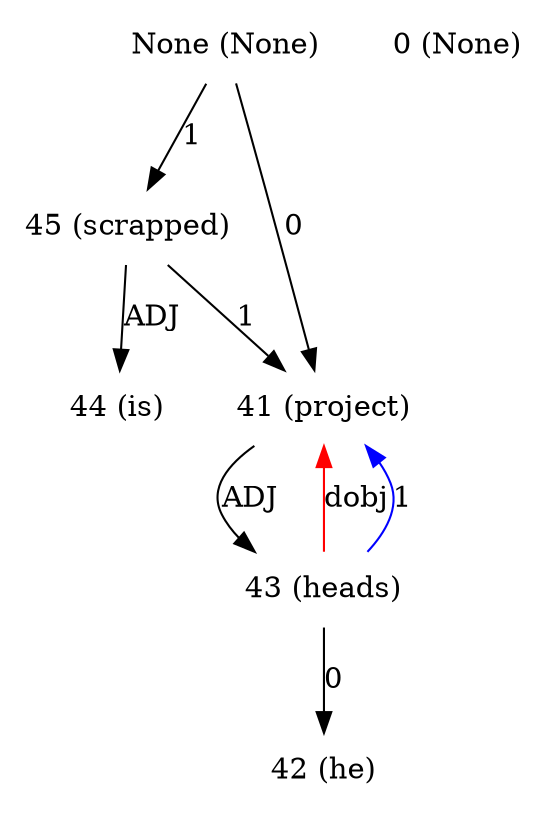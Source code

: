 digraph G{
edge [dir=forward]
node [shape=plaintext]

None [label="None (None)"]
None -> 45 [label="1"]
None [label="None (None)"]
None -> 41 [label="0"]
0 [label="0 (None)"]
41 [label="41 (project)"]
41 -> 43 [label="ADJ"]
43 -> 41 [label="dobj", color="red"]
42 [label="42 (he)"]
43 [label="43 (heads)"]
43 -> 41 [label="1", color="blue"]
43 -> 42 [label="0"]
44 [label="44 (is)"]
45 [label="45 (scrapped)"]
45 -> 41 [label="1"]
45 -> 44 [label="ADJ"]
}
